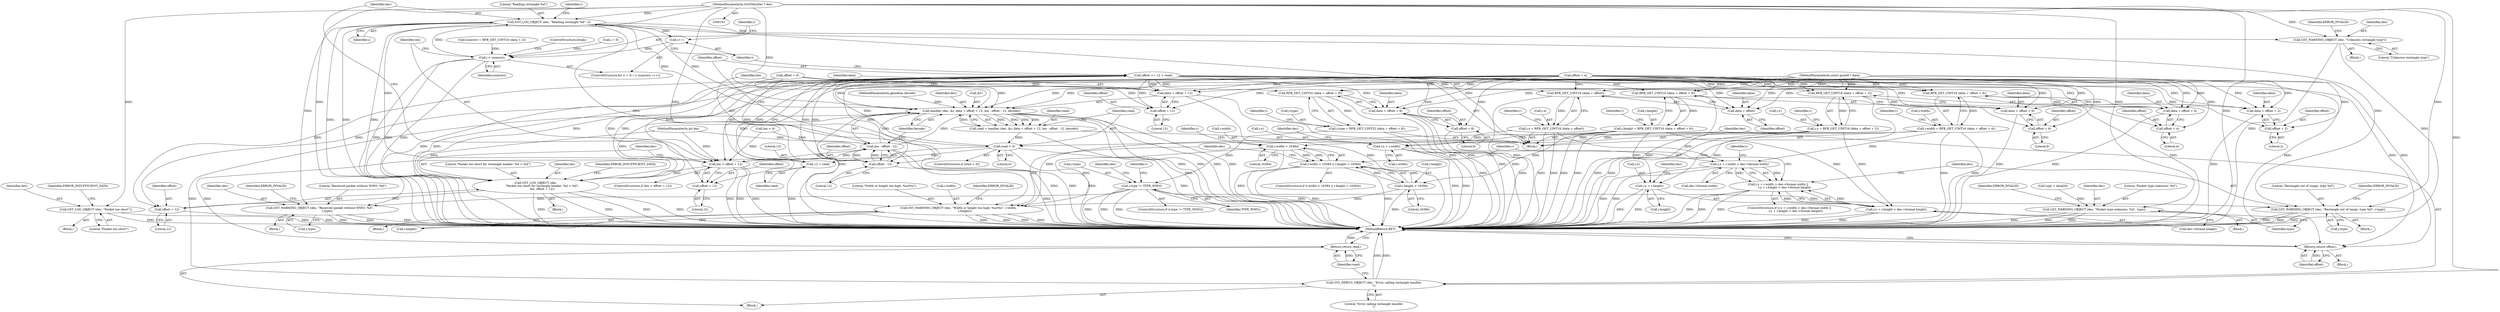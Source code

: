 digraph "0_gstreamer_4cb1bcf1422bbcd79c0f683edb7ee85e3f7a31fe@pointer" {
"1000102" [label="(MethodParameterIn,GstVMncDec * dec)"];
"1000117" [label="(Call,GST_LOG_OBJECT (dec, \"Packet too short\"))"];
"1000163" [label="(Call,GST_LOG_OBJECT (dec,\n              \"Packet too short for rectangle header: %d < %d\",\n              len, offset + 12))"];
"1000172" [label="(Call,GST_LOG_OBJECT (dec, \"Reading rectangle %d\", i))"];
"1000151" [label="(Call,i++)"];
"1000148" [label="(Call,i < numrect)"];
"1000237" [label="(Call,GST_WARNING_OBJECT (dec, \"Received packet without WMVi: %d\",\n                r.type))"];
"1000274" [label="(Call,GST_WARNING_OBJECT (dec, \"Rectangle out of range, type %d\", r.type))"];
"1000296" [label="(Call,GST_WARNING_OBJECT (dec, \"Width or height too high: %ux%u\", r.width,\n              r.height))"];
"1000357" [label="(Call,GST_WARNING_OBJECT (dec, \"Unknown rectangle type\"))"];
"1000364" [label="(Call,handler (dec, &r, data + offset + 12, len - offset - 12, decode))"];
"1000362" [label="(Call,read = handler (dec, &r, data + offset + 12, len - offset - 12, decode))"];
"1000380" [label="(Call,read < 0)"];
"1000387" [label="(Return,return read;)"];
"1000389" [label="(Call,offset += 12 + read)"];
"1000157" [label="(Call,len < offset + 12)"];
"1000373" [label="(Call,len - offset - 12)"];
"1000159" [label="(Call,offset + 12)"];
"1000167" [label="(Call,offset + 12)"];
"1000180" [label="(Call,RFB_GET_UINT16 (data + offset))"];
"1000176" [label="(Call,r.x = RFB_GET_UINT16 (data + offset))"];
"1000247" [label="(Call,r.x + r.width > dec->format.width)"];
"1000246" [label="(Call,r.x + r.width > dec->format.width ||\n              r.y + r.height > dec->format.height)"];
"1000248" [label="(Call,r.x + r.width)"];
"1000181" [label="(Call,data + offset)"];
"1000188" [label="(Call,RFB_GET_UINT16 (data + offset + 2))"];
"1000184" [label="(Call,r.y = RFB_GET_UINT16 (data + offset + 2))"];
"1000260" [label="(Call,r.y + r.height > dec->format.height)"];
"1000261" [label="(Call,r.y + r.height)"];
"1000189" [label="(Call,data + offset + 2)"];
"1000191" [label="(Call,offset + 2)"];
"1000198" [label="(Call,RFB_GET_UINT16 (data + offset + 4))"];
"1000194" [label="(Call,r.width = RFB_GET_UINT16 (data + offset + 4))"];
"1000285" [label="(Call,r.width > 16384)"];
"1000284" [label="(Call,r.width > 16384 || r.height > 16384)"];
"1000199" [label="(Call,data + offset + 4)"];
"1000201" [label="(Call,offset + 4)"];
"1000208" [label="(Call,RFB_GET_UINT16 (data + offset + 6))"];
"1000204" [label="(Call,r.height = RFB_GET_UINT16 (data + offset + 6))"];
"1000290" [label="(Call,r.height > 16384)"];
"1000209" [label="(Call,data + offset + 6)"];
"1000211" [label="(Call,offset + 6)"];
"1000218" [label="(Call,RFB_GET_UINT32 (data + offset + 8))"];
"1000214" [label="(Call,r.type = RFB_GET_UINT32 (data + offset + 8))"];
"1000225" [label="(Call,r.type != TYPE_WMVi)"];
"1000219" [label="(Call,data + offset + 8)"];
"1000221" [label="(Call,offset + 8)"];
"1000368" [label="(Call,data + offset + 12)"];
"1000370" [label="(Call,offset + 12)"];
"1000375" [label="(Call,offset - 12)"];
"1000402" [label="(Return,return offset;)"];
"1000391" [label="(Call,12 + read)"];
"1000384" [label="(Call,GST_DEBUG_OBJECT (dec, \"Error calling rectangle handler\n\"))"];
"1000396" [label="(Call,GST_WARNING_OBJECT (dec, \"Packet type unknown: %d\", type))"];
"1000249" [label="(Call,r.x)"];
"1000365" [label="(Identifier,dec)"];
"1000189" [label="(Call,data + offset + 2)"];
"1000265" [label="(Call,r.height)"];
"1000382" [label="(Literal,0)"];
"1000109" [label="(Call,offset = 0)"];
"1000274" [label="(Call,GST_WARNING_OBJECT (dec, \"Rectangle out of range, type %d\", r.type))"];
"1000391" [label="(Call,12 + read)"];
"1000117" [label="(Call,GST_LOG_OBJECT (dec, \"Packet too short\"))"];
"1000401" [label="(Identifier,ERROR_INVALID)"];
"1000199" [label="(Call,data + offset + 4)"];
"1000298" [label="(Literal,\"Width or height too high: %ux%u\")"];
"1000375" [label="(Call,offset - 12)"];
"1000295" [label="(Block,)"];
"1000402" [label="(Return,return offset;)"];
"1000180" [label="(Call,RFB_GET_UINT16 (data + offset))"];
"1000286" [label="(Call,r.width)"];
"1000371" [label="(Identifier,offset)"];
"1000362" [label="(Call,read = handler (dec, &r, data + offset + 12, len - offset - 12, decode))"];
"1000363" [label="(Identifier,read)"];
"1000191" [label="(Call,offset + 2)"];
"1000376" [label="(Identifier,offset)"];
"1000176" [label="(Call,r.x = RFB_GET_UINT16 (data + offset))"];
"1000383" [label="(Block,)"];
"1000377" [label="(Literal,12)"];
"1000175" [label="(Identifier,i)"];
"1000161" [label="(Literal,12)"];
"1000158" [label="(Identifier,len)"];
"1000218" [label="(Call,RFB_GET_UINT32 (data + offset + 8))"];
"1000403" [label="(Identifier,offset)"];
"1000122" [label="(Call,type = data[0])"];
"1000103" [label="(MethodParameterIn,const guint8 * data)"];
"1000162" [label="(Block,)"];
"1000104" [label="(MethodParameterIn,int len)"];
"1000309" [label="(Identifier,r)"];
"1000153" [label="(Block,)"];
"1000188" [label="(Call,RFB_GET_UINT16 (data + offset + 2))"];
"1000290" [label="(Call,r.height > 16384)"];
"1000285" [label="(Call,r.width > 16384)"];
"1000361" [label="(Identifier,ERROR_INVALID)"];
"1000116" [label="(Block,)"];
"1000226" [label="(Call,r.type)"];
"1000206" [label="(Identifier,r)"];
"1000277" [label="(Call,r.type)"];
"1000102" [label="(MethodParameterIn,GstVMncDec * dec)"];
"1000204" [label="(Call,r.height = RFB_GET_UINT16 (data + offset + 6))"];
"1000302" [label="(Call,r.height)"];
"1000359" [label="(Literal,\"Unknown rectangle type\")"];
"1000182" [label="(Identifier,data)"];
"1000297" [label="(Identifier,dec)"];
"1000144" [label="(ControlStructure,for (i = 0; i < numrect; i++))"];
"1000275" [label="(Identifier,dec)"];
"1000212" [label="(Identifier,offset)"];
"1000205" [label="(Call,r.height)"];
"1000174" [label="(Literal,\"Reading rectangle %d\")"];
"1000236" [label="(Block,)"];
"1000311" [label="(Block,)"];
"1000118" [label="(Identifier,dec)"];
"1000178" [label="(Identifier,r)"];
"1000255" [label="(Call,dec->format.width)"];
"1000173" [label="(Identifier,dec)"];
"1000150" [label="(Identifier,numrect)"];
"1000389" [label="(Call,offset += 12 + read)"];
"1000370" [label="(Call,offset + 12)"];
"1000227" [label="(Identifier,r)"];
"1000200" [label="(Identifier,data)"];
"1000159" [label="(Call,offset + 12)"];
"1000366" [label="(Call,&r)"];
"1000216" [label="(Identifier,r)"];
"1000165" [label="(Literal,\"Packet too short for rectangle header: %d < %d\")"];
"1000246" [label="(Call,r.x + r.width > dec->format.width ||\n              r.y + r.height > dec->format.height)"];
"1000238" [label="(Identifier,dec)"];
"1000224" [label="(ControlStructure,if (r.type != TYPE_WMVi))"];
"1000172" [label="(Call,GST_LOG_OBJECT (dec, \"Reading rectangle %d\", i))"];
"1000222" [label="(Identifier,offset)"];
"1000201" [label="(Call,offset + 4)"];
"1000234" [label="(Identifier,dec)"];
"1000209" [label="(Call,data + offset + 6)"];
"1000357" [label="(Call,GST_WARNING_OBJECT (dec, \"Unknown rectangle type\"))"];
"1000393" [label="(Identifier,read)"];
"1000169" [label="(Literal,12)"];
"1000164" [label="(Identifier,dec)"];
"1000160" [label="(Identifier,offset)"];
"1000386" [label="(Literal,\"Error calling rectangle handler\n\")"];
"1000373" [label="(Call,len - offset - 12)"];
"1000105" [label="(MethodParameterIn,gboolean decode)"];
"1000292" [label="(Identifier,r)"];
"1000268" [label="(Call,dec->format.height)"];
"1000385" [label="(Identifier,dec)"];
"1000184" [label="(Call,r.y = RFB_GET_UINT16 (data + offset + 2))"];
"1000368" [label="(Call,data + offset + 12)"];
"1000244" [label="(Identifier,ERROR_INVALID)"];
"1000106" [label="(Block,)"];
"1000392" [label="(Literal,12)"];
"1000151" [label="(Call,i++)"];
"1000299" [label="(Call,r.width)"];
"1000237" [label="(Call,GST_WARNING_OBJECT (dec, \"Received packet without WMVi: %d\",\n                r.type))"];
"1000221" [label="(Call,offset + 8)"];
"1000166" [label="(Identifier,len)"];
"1000380" [label="(Call,read < 0)"];
"1000270" [label="(Identifier,dec)"];
"1000240" [label="(Call,r.type)"];
"1000133" [label="(Call,numrect = RFB_GET_UINT16 (data + 2))"];
"1000113" [label="(Call,len < 4)"];
"1000396" [label="(Call,GST_WARNING_OBJECT (dec, \"Packet type unknown: %d\", type))"];
"1000141" [label="(Call,offset = 4)"];
"1000193" [label="(Literal,2)"];
"1000276" [label="(Literal,\"Rectangle out of range, type %d\")"];
"1000379" [label="(ControlStructure,if (read < 0))"];
"1000387" [label="(Return,return read;)"];
"1000129" [label="(Block,)"];
"1000190" [label="(Identifier,data)"];
"1000186" [label="(Identifier,r)"];
"1000208" [label="(Call,RFB_GET_UINT16 (data + offset + 6))"];
"1000156" [label="(ControlStructure,if (len < offset + 12))"];
"1000257" [label="(Identifier,dec)"];
"1000211" [label="(Call,offset + 6)"];
"1000263" [label="(Identifier,r)"];
"1000294" [label="(Literal,16384)"];
"1000198" [label="(Call,RFB_GET_UINT16 (data + offset + 4))"];
"1000239" [label="(Literal,\"Received packet without WMVi: %d\")"];
"1000192" [label="(Identifier,offset)"];
"1000183" [label="(Identifier,offset)"];
"1000195" [label="(Call,r.width)"];
"1000210" [label="(Identifier,data)"];
"1000364" [label="(Call,handler (dec, &r, data + offset + 12, len - offset - 12, decode))"];
"1000185" [label="(Call,r.y)"];
"1000214" [label="(Call,r.type = RFB_GET_UINT32 (data + offset + 8))"];
"1000203" [label="(Literal,4)"];
"1000177" [label="(Call,r.x)"];
"1000252" [label="(Call,r.width)"];
"1000296" [label="(Call,GST_WARNING_OBJECT (dec, \"Width or height too high: %ux%u\", r.width,\n              r.height))"];
"1000397" [label="(Identifier,dec)"];
"1000171" [label="(Identifier,ERROR_INSUFFICIENT_DATA)"];
"1000202" [label="(Identifier,offset)"];
"1000248" [label="(Call,r.x + r.width)"];
"1000399" [label="(Identifier,type)"];
"1000247" [label="(Call,r.x + r.width > dec->format.width)"];
"1000283" [label="(ControlStructure,if (r.width > 16384 || r.height > 16384))"];
"1000394" [label="(ControlStructure,break;)"];
"1000220" [label="(Identifier,data)"];
"1000219" [label="(Call,data + offset + 8)"];
"1000145" [label="(Call,i = 0)"];
"1000291" [label="(Call,r.height)"];
"1000163" [label="(Call,GST_LOG_OBJECT (dec,\n              \"Packet too short for rectangle header: %d < %d\",\n              len, offset + 12))"];
"1000223" [label="(Literal,8)"];
"1000157" [label="(Call,len < offset + 12)"];
"1000167" [label="(Call,offset + 12)"];
"1000194" [label="(Call,r.width = RFB_GET_UINT16 (data + offset + 4))"];
"1000196" [label="(Identifier,r)"];
"1000225" [label="(Call,r.type != TYPE_WMVi)"];
"1000369" [label="(Identifier,data)"];
"1000119" [label="(Literal,\"Packet too short\")"];
"1000284" [label="(Call,r.width > 16384 || r.height > 16384)"];
"1000213" [label="(Literal,6)"];
"1000260" [label="(Call,r.y + r.height > dec->format.height)"];
"1000388" [label="(Identifier,read)"];
"1000168" [label="(Identifier,offset)"];
"1000152" [label="(Identifier,i)"];
"1000262" [label="(Call,r.y)"];
"1000281" [label="(Identifier,ERROR_INVALID)"];
"1000390" [label="(Identifier,offset)"];
"1000398" [label="(Literal,\"Packet type unknown: %d\")"];
"1000306" [label="(Identifier,ERROR_INVALID)"];
"1000149" [label="(Identifier,i)"];
"1000287" [label="(Identifier,r)"];
"1000273" [label="(Block,)"];
"1000378" [label="(Identifier,decode)"];
"1000358" [label="(Identifier,dec)"];
"1000289" [label="(Literal,16384)"];
"1000372" [label="(Literal,12)"];
"1000181" [label="(Call,data + offset)"];
"1000404" [label="(MethodReturn,RET)"];
"1000381" [label="(Identifier,read)"];
"1000245" [label="(ControlStructure,if (r.x + r.width > dec->format.width ||\n              r.y + r.height > dec->format.height))"];
"1000384" [label="(Call,GST_DEBUG_OBJECT (dec, \"Error calling rectangle handler\n\"))"];
"1000261" [label="(Call,r.y + r.height)"];
"1000148" [label="(Call,i < numrect)"];
"1000215" [label="(Call,r.type)"];
"1000229" [label="(Identifier,TYPE_WMVi)"];
"1000374" [label="(Identifier,len)"];
"1000121" [label="(Identifier,ERROR_INSUFFICIENT_DATA)"];
"1000102" -> "1000101"  [label="AST: "];
"1000102" -> "1000404"  [label="DDG: "];
"1000102" -> "1000117"  [label="DDG: "];
"1000102" -> "1000163"  [label="DDG: "];
"1000102" -> "1000172"  [label="DDG: "];
"1000102" -> "1000237"  [label="DDG: "];
"1000102" -> "1000274"  [label="DDG: "];
"1000102" -> "1000296"  [label="DDG: "];
"1000102" -> "1000357"  [label="DDG: "];
"1000102" -> "1000364"  [label="DDG: "];
"1000102" -> "1000384"  [label="DDG: "];
"1000102" -> "1000396"  [label="DDG: "];
"1000117" -> "1000116"  [label="AST: "];
"1000117" -> "1000119"  [label="CFG: "];
"1000118" -> "1000117"  [label="AST: "];
"1000119" -> "1000117"  [label="AST: "];
"1000121" -> "1000117"  [label="CFG: "];
"1000117" -> "1000404"  [label="DDG: "];
"1000117" -> "1000404"  [label="DDG: "];
"1000163" -> "1000162"  [label="AST: "];
"1000163" -> "1000167"  [label="CFG: "];
"1000164" -> "1000163"  [label="AST: "];
"1000165" -> "1000163"  [label="AST: "];
"1000166" -> "1000163"  [label="AST: "];
"1000167" -> "1000163"  [label="AST: "];
"1000171" -> "1000163"  [label="CFG: "];
"1000163" -> "1000404"  [label="DDG: "];
"1000163" -> "1000404"  [label="DDG: "];
"1000163" -> "1000404"  [label="DDG: "];
"1000163" -> "1000404"  [label="DDG: "];
"1000364" -> "1000163"  [label="DDG: "];
"1000157" -> "1000163"  [label="DDG: "];
"1000104" -> "1000163"  [label="DDG: "];
"1000141" -> "1000163"  [label="DDG: "];
"1000389" -> "1000163"  [label="DDG: "];
"1000172" -> "1000153"  [label="AST: "];
"1000172" -> "1000175"  [label="CFG: "];
"1000173" -> "1000172"  [label="AST: "];
"1000174" -> "1000172"  [label="AST: "];
"1000175" -> "1000172"  [label="AST: "];
"1000178" -> "1000172"  [label="CFG: "];
"1000172" -> "1000404"  [label="DDG: "];
"1000172" -> "1000404"  [label="DDG: "];
"1000172" -> "1000404"  [label="DDG: "];
"1000172" -> "1000151"  [label="DDG: "];
"1000364" -> "1000172"  [label="DDG: "];
"1000148" -> "1000172"  [label="DDG: "];
"1000172" -> "1000237"  [label="DDG: "];
"1000172" -> "1000274"  [label="DDG: "];
"1000172" -> "1000296"  [label="DDG: "];
"1000172" -> "1000357"  [label="DDG: "];
"1000172" -> "1000364"  [label="DDG: "];
"1000151" -> "1000144"  [label="AST: "];
"1000151" -> "1000152"  [label="CFG: "];
"1000152" -> "1000151"  [label="AST: "];
"1000149" -> "1000151"  [label="CFG: "];
"1000151" -> "1000148"  [label="DDG: "];
"1000148" -> "1000144"  [label="AST: "];
"1000148" -> "1000150"  [label="CFG: "];
"1000149" -> "1000148"  [label="AST: "];
"1000150" -> "1000148"  [label="AST: "];
"1000158" -> "1000148"  [label="CFG: "];
"1000394" -> "1000148"  [label="CFG: "];
"1000148" -> "1000404"  [label="DDG: "];
"1000148" -> "1000404"  [label="DDG: "];
"1000148" -> "1000404"  [label="DDG: "];
"1000145" -> "1000148"  [label="DDG: "];
"1000133" -> "1000148"  [label="DDG: "];
"1000237" -> "1000236"  [label="AST: "];
"1000237" -> "1000240"  [label="CFG: "];
"1000238" -> "1000237"  [label="AST: "];
"1000239" -> "1000237"  [label="AST: "];
"1000240" -> "1000237"  [label="AST: "];
"1000244" -> "1000237"  [label="CFG: "];
"1000237" -> "1000404"  [label="DDG: "];
"1000237" -> "1000404"  [label="DDG: "];
"1000237" -> "1000404"  [label="DDG: "];
"1000225" -> "1000237"  [label="DDG: "];
"1000274" -> "1000273"  [label="AST: "];
"1000274" -> "1000277"  [label="CFG: "];
"1000275" -> "1000274"  [label="AST: "];
"1000276" -> "1000274"  [label="AST: "];
"1000277" -> "1000274"  [label="AST: "];
"1000281" -> "1000274"  [label="CFG: "];
"1000274" -> "1000404"  [label="DDG: "];
"1000274" -> "1000404"  [label="DDG: "];
"1000274" -> "1000404"  [label="DDG: "];
"1000225" -> "1000274"  [label="DDG: "];
"1000296" -> "1000295"  [label="AST: "];
"1000296" -> "1000302"  [label="CFG: "];
"1000297" -> "1000296"  [label="AST: "];
"1000298" -> "1000296"  [label="AST: "];
"1000299" -> "1000296"  [label="AST: "];
"1000302" -> "1000296"  [label="AST: "];
"1000306" -> "1000296"  [label="CFG: "];
"1000296" -> "1000404"  [label="DDG: "];
"1000296" -> "1000404"  [label="DDG: "];
"1000296" -> "1000404"  [label="DDG: "];
"1000296" -> "1000404"  [label="DDG: "];
"1000285" -> "1000296"  [label="DDG: "];
"1000290" -> "1000296"  [label="DDG: "];
"1000204" -> "1000296"  [label="DDG: "];
"1000357" -> "1000311"  [label="AST: "];
"1000357" -> "1000359"  [label="CFG: "];
"1000358" -> "1000357"  [label="AST: "];
"1000359" -> "1000357"  [label="AST: "];
"1000361" -> "1000357"  [label="CFG: "];
"1000357" -> "1000404"  [label="DDG: "];
"1000357" -> "1000404"  [label="DDG: "];
"1000364" -> "1000362"  [label="AST: "];
"1000364" -> "1000378"  [label="CFG: "];
"1000365" -> "1000364"  [label="AST: "];
"1000366" -> "1000364"  [label="AST: "];
"1000368" -> "1000364"  [label="AST: "];
"1000373" -> "1000364"  [label="AST: "];
"1000378" -> "1000364"  [label="AST: "];
"1000362" -> "1000364"  [label="CFG: "];
"1000364" -> "1000404"  [label="DDG: "];
"1000364" -> "1000404"  [label="DDG: "];
"1000364" -> "1000404"  [label="DDG: "];
"1000364" -> "1000404"  [label="DDG: "];
"1000364" -> "1000404"  [label="DDG: "];
"1000364" -> "1000362"  [label="DDG: "];
"1000364" -> "1000362"  [label="DDG: "];
"1000364" -> "1000362"  [label="DDG: "];
"1000364" -> "1000362"  [label="DDG: "];
"1000364" -> "1000362"  [label="DDG: "];
"1000103" -> "1000364"  [label="DDG: "];
"1000109" -> "1000364"  [label="DDG: "];
"1000141" -> "1000364"  [label="DDG: "];
"1000389" -> "1000364"  [label="DDG: "];
"1000373" -> "1000364"  [label="DDG: "];
"1000373" -> "1000364"  [label="DDG: "];
"1000105" -> "1000364"  [label="DDG: "];
"1000364" -> "1000384"  [label="DDG: "];
"1000362" -> "1000153"  [label="AST: "];
"1000363" -> "1000362"  [label="AST: "];
"1000381" -> "1000362"  [label="CFG: "];
"1000362" -> "1000404"  [label="DDG: "];
"1000362" -> "1000380"  [label="DDG: "];
"1000380" -> "1000379"  [label="AST: "];
"1000380" -> "1000382"  [label="CFG: "];
"1000381" -> "1000380"  [label="AST: "];
"1000382" -> "1000380"  [label="AST: "];
"1000385" -> "1000380"  [label="CFG: "];
"1000390" -> "1000380"  [label="CFG: "];
"1000380" -> "1000404"  [label="DDG: "];
"1000380" -> "1000404"  [label="DDG: "];
"1000380" -> "1000387"  [label="DDG: "];
"1000380" -> "1000389"  [label="DDG: "];
"1000380" -> "1000391"  [label="DDG: "];
"1000387" -> "1000383"  [label="AST: "];
"1000387" -> "1000388"  [label="CFG: "];
"1000388" -> "1000387"  [label="AST: "];
"1000404" -> "1000387"  [label="CFG: "];
"1000387" -> "1000404"  [label="DDG: "];
"1000388" -> "1000387"  [label="DDG: "];
"1000389" -> "1000153"  [label="AST: "];
"1000389" -> "1000391"  [label="CFG: "];
"1000390" -> "1000389"  [label="AST: "];
"1000391" -> "1000389"  [label="AST: "];
"1000152" -> "1000389"  [label="CFG: "];
"1000389" -> "1000404"  [label="DDG: "];
"1000389" -> "1000404"  [label="DDG: "];
"1000389" -> "1000157"  [label="DDG: "];
"1000389" -> "1000159"  [label="DDG: "];
"1000389" -> "1000167"  [label="DDG: "];
"1000389" -> "1000180"  [label="DDG: "];
"1000389" -> "1000181"  [label="DDG: "];
"1000389" -> "1000188"  [label="DDG: "];
"1000389" -> "1000189"  [label="DDG: "];
"1000389" -> "1000191"  [label="DDG: "];
"1000389" -> "1000198"  [label="DDG: "];
"1000389" -> "1000199"  [label="DDG: "];
"1000389" -> "1000201"  [label="DDG: "];
"1000389" -> "1000208"  [label="DDG: "];
"1000389" -> "1000209"  [label="DDG: "];
"1000389" -> "1000211"  [label="DDG: "];
"1000389" -> "1000218"  [label="DDG: "];
"1000389" -> "1000219"  [label="DDG: "];
"1000389" -> "1000221"  [label="DDG: "];
"1000389" -> "1000368"  [label="DDG: "];
"1000389" -> "1000370"  [label="DDG: "];
"1000389" -> "1000375"  [label="DDG: "];
"1000375" -> "1000389"  [label="DDG: "];
"1000389" -> "1000402"  [label="DDG: "];
"1000157" -> "1000156"  [label="AST: "];
"1000157" -> "1000159"  [label="CFG: "];
"1000158" -> "1000157"  [label="AST: "];
"1000159" -> "1000157"  [label="AST: "];
"1000164" -> "1000157"  [label="CFG: "];
"1000173" -> "1000157"  [label="CFG: "];
"1000157" -> "1000404"  [label="DDG: "];
"1000157" -> "1000404"  [label="DDG: "];
"1000157" -> "1000404"  [label="DDG: "];
"1000113" -> "1000157"  [label="DDG: "];
"1000373" -> "1000157"  [label="DDG: "];
"1000104" -> "1000157"  [label="DDG: "];
"1000141" -> "1000157"  [label="DDG: "];
"1000157" -> "1000373"  [label="DDG: "];
"1000373" -> "1000375"  [label="CFG: "];
"1000374" -> "1000373"  [label="AST: "];
"1000375" -> "1000373"  [label="AST: "];
"1000378" -> "1000373"  [label="CFG: "];
"1000373" -> "1000404"  [label="DDG: "];
"1000373" -> "1000404"  [label="DDG: "];
"1000113" -> "1000373"  [label="DDG: "];
"1000104" -> "1000373"  [label="DDG: "];
"1000375" -> "1000373"  [label="DDG: "];
"1000375" -> "1000373"  [label="DDG: "];
"1000159" -> "1000161"  [label="CFG: "];
"1000160" -> "1000159"  [label="AST: "];
"1000161" -> "1000159"  [label="AST: "];
"1000141" -> "1000159"  [label="DDG: "];
"1000167" -> "1000169"  [label="CFG: "];
"1000168" -> "1000167"  [label="AST: "];
"1000169" -> "1000167"  [label="AST: "];
"1000167" -> "1000404"  [label="DDG: "];
"1000141" -> "1000167"  [label="DDG: "];
"1000180" -> "1000176"  [label="AST: "];
"1000180" -> "1000181"  [label="CFG: "];
"1000181" -> "1000180"  [label="AST: "];
"1000176" -> "1000180"  [label="CFG: "];
"1000180" -> "1000404"  [label="DDG: "];
"1000180" -> "1000176"  [label="DDG: "];
"1000103" -> "1000180"  [label="DDG: "];
"1000141" -> "1000180"  [label="DDG: "];
"1000176" -> "1000153"  [label="AST: "];
"1000177" -> "1000176"  [label="AST: "];
"1000186" -> "1000176"  [label="CFG: "];
"1000176" -> "1000404"  [label="DDG: "];
"1000176" -> "1000404"  [label="DDG: "];
"1000176" -> "1000247"  [label="DDG: "];
"1000176" -> "1000248"  [label="DDG: "];
"1000247" -> "1000246"  [label="AST: "];
"1000247" -> "1000255"  [label="CFG: "];
"1000248" -> "1000247"  [label="AST: "];
"1000255" -> "1000247"  [label="AST: "];
"1000263" -> "1000247"  [label="CFG: "];
"1000246" -> "1000247"  [label="CFG: "];
"1000247" -> "1000404"  [label="DDG: "];
"1000247" -> "1000404"  [label="DDG: "];
"1000247" -> "1000246"  [label="DDG: "];
"1000247" -> "1000246"  [label="DDG: "];
"1000194" -> "1000247"  [label="DDG: "];
"1000246" -> "1000245"  [label="AST: "];
"1000246" -> "1000260"  [label="CFG: "];
"1000260" -> "1000246"  [label="AST: "];
"1000275" -> "1000246"  [label="CFG: "];
"1000309" -> "1000246"  [label="CFG: "];
"1000246" -> "1000404"  [label="DDG: "];
"1000246" -> "1000404"  [label="DDG: "];
"1000246" -> "1000404"  [label="DDG: "];
"1000260" -> "1000246"  [label="DDG: "];
"1000260" -> "1000246"  [label="DDG: "];
"1000248" -> "1000252"  [label="CFG: "];
"1000249" -> "1000248"  [label="AST: "];
"1000252" -> "1000248"  [label="AST: "];
"1000257" -> "1000248"  [label="CFG: "];
"1000248" -> "1000404"  [label="DDG: "];
"1000248" -> "1000404"  [label="DDG: "];
"1000194" -> "1000248"  [label="DDG: "];
"1000181" -> "1000183"  [label="CFG: "];
"1000182" -> "1000181"  [label="AST: "];
"1000183" -> "1000181"  [label="AST: "];
"1000103" -> "1000181"  [label="DDG: "];
"1000141" -> "1000181"  [label="DDG: "];
"1000188" -> "1000184"  [label="AST: "];
"1000188" -> "1000189"  [label="CFG: "];
"1000189" -> "1000188"  [label="AST: "];
"1000184" -> "1000188"  [label="CFG: "];
"1000188" -> "1000404"  [label="DDG: "];
"1000188" -> "1000184"  [label="DDG: "];
"1000103" -> "1000188"  [label="DDG: "];
"1000141" -> "1000188"  [label="DDG: "];
"1000184" -> "1000153"  [label="AST: "];
"1000185" -> "1000184"  [label="AST: "];
"1000196" -> "1000184"  [label="CFG: "];
"1000184" -> "1000404"  [label="DDG: "];
"1000184" -> "1000404"  [label="DDG: "];
"1000184" -> "1000260"  [label="DDG: "];
"1000184" -> "1000261"  [label="DDG: "];
"1000260" -> "1000268"  [label="CFG: "];
"1000261" -> "1000260"  [label="AST: "];
"1000268" -> "1000260"  [label="AST: "];
"1000260" -> "1000404"  [label="DDG: "];
"1000260" -> "1000404"  [label="DDG: "];
"1000204" -> "1000260"  [label="DDG: "];
"1000261" -> "1000265"  [label="CFG: "];
"1000262" -> "1000261"  [label="AST: "];
"1000265" -> "1000261"  [label="AST: "];
"1000270" -> "1000261"  [label="CFG: "];
"1000261" -> "1000404"  [label="DDG: "];
"1000261" -> "1000404"  [label="DDG: "];
"1000204" -> "1000261"  [label="DDG: "];
"1000189" -> "1000191"  [label="CFG: "];
"1000190" -> "1000189"  [label="AST: "];
"1000191" -> "1000189"  [label="AST: "];
"1000189" -> "1000404"  [label="DDG: "];
"1000103" -> "1000189"  [label="DDG: "];
"1000141" -> "1000189"  [label="DDG: "];
"1000191" -> "1000193"  [label="CFG: "];
"1000192" -> "1000191"  [label="AST: "];
"1000193" -> "1000191"  [label="AST: "];
"1000141" -> "1000191"  [label="DDG: "];
"1000198" -> "1000194"  [label="AST: "];
"1000198" -> "1000199"  [label="CFG: "];
"1000199" -> "1000198"  [label="AST: "];
"1000194" -> "1000198"  [label="CFG: "];
"1000198" -> "1000404"  [label="DDG: "];
"1000198" -> "1000194"  [label="DDG: "];
"1000103" -> "1000198"  [label="DDG: "];
"1000141" -> "1000198"  [label="DDG: "];
"1000194" -> "1000153"  [label="AST: "];
"1000195" -> "1000194"  [label="AST: "];
"1000206" -> "1000194"  [label="CFG: "];
"1000194" -> "1000404"  [label="DDG: "];
"1000194" -> "1000404"  [label="DDG: "];
"1000194" -> "1000285"  [label="DDG: "];
"1000285" -> "1000284"  [label="AST: "];
"1000285" -> "1000289"  [label="CFG: "];
"1000286" -> "1000285"  [label="AST: "];
"1000289" -> "1000285"  [label="AST: "];
"1000292" -> "1000285"  [label="CFG: "];
"1000284" -> "1000285"  [label="CFG: "];
"1000285" -> "1000404"  [label="DDG: "];
"1000285" -> "1000284"  [label="DDG: "];
"1000285" -> "1000284"  [label="DDG: "];
"1000284" -> "1000283"  [label="AST: "];
"1000284" -> "1000290"  [label="CFG: "];
"1000290" -> "1000284"  [label="AST: "];
"1000297" -> "1000284"  [label="CFG: "];
"1000309" -> "1000284"  [label="CFG: "];
"1000284" -> "1000404"  [label="DDG: "];
"1000284" -> "1000404"  [label="DDG: "];
"1000284" -> "1000404"  [label="DDG: "];
"1000290" -> "1000284"  [label="DDG: "];
"1000290" -> "1000284"  [label="DDG: "];
"1000199" -> "1000201"  [label="CFG: "];
"1000200" -> "1000199"  [label="AST: "];
"1000201" -> "1000199"  [label="AST: "];
"1000199" -> "1000404"  [label="DDG: "];
"1000103" -> "1000199"  [label="DDG: "];
"1000141" -> "1000199"  [label="DDG: "];
"1000201" -> "1000203"  [label="CFG: "];
"1000202" -> "1000201"  [label="AST: "];
"1000203" -> "1000201"  [label="AST: "];
"1000141" -> "1000201"  [label="DDG: "];
"1000208" -> "1000204"  [label="AST: "];
"1000208" -> "1000209"  [label="CFG: "];
"1000209" -> "1000208"  [label="AST: "];
"1000204" -> "1000208"  [label="CFG: "];
"1000208" -> "1000404"  [label="DDG: "];
"1000208" -> "1000204"  [label="DDG: "];
"1000103" -> "1000208"  [label="DDG: "];
"1000141" -> "1000208"  [label="DDG: "];
"1000204" -> "1000153"  [label="AST: "];
"1000205" -> "1000204"  [label="AST: "];
"1000216" -> "1000204"  [label="CFG: "];
"1000204" -> "1000404"  [label="DDG: "];
"1000204" -> "1000404"  [label="DDG: "];
"1000204" -> "1000290"  [label="DDG: "];
"1000290" -> "1000294"  [label="CFG: "];
"1000291" -> "1000290"  [label="AST: "];
"1000294" -> "1000290"  [label="AST: "];
"1000290" -> "1000404"  [label="DDG: "];
"1000209" -> "1000211"  [label="CFG: "];
"1000210" -> "1000209"  [label="AST: "];
"1000211" -> "1000209"  [label="AST: "];
"1000209" -> "1000404"  [label="DDG: "];
"1000103" -> "1000209"  [label="DDG: "];
"1000141" -> "1000209"  [label="DDG: "];
"1000211" -> "1000213"  [label="CFG: "];
"1000212" -> "1000211"  [label="AST: "];
"1000213" -> "1000211"  [label="AST: "];
"1000141" -> "1000211"  [label="DDG: "];
"1000218" -> "1000214"  [label="AST: "];
"1000218" -> "1000219"  [label="CFG: "];
"1000219" -> "1000218"  [label="AST: "];
"1000214" -> "1000218"  [label="CFG: "];
"1000218" -> "1000404"  [label="DDG: "];
"1000218" -> "1000214"  [label="DDG: "];
"1000103" -> "1000218"  [label="DDG: "];
"1000141" -> "1000218"  [label="DDG: "];
"1000214" -> "1000153"  [label="AST: "];
"1000215" -> "1000214"  [label="AST: "];
"1000227" -> "1000214"  [label="CFG: "];
"1000214" -> "1000404"  [label="DDG: "];
"1000214" -> "1000225"  [label="DDG: "];
"1000225" -> "1000224"  [label="AST: "];
"1000225" -> "1000229"  [label="CFG: "];
"1000226" -> "1000225"  [label="AST: "];
"1000229" -> "1000225"  [label="AST: "];
"1000234" -> "1000225"  [label="CFG: "];
"1000287" -> "1000225"  [label="CFG: "];
"1000225" -> "1000404"  [label="DDG: "];
"1000225" -> "1000404"  [label="DDG: "];
"1000225" -> "1000404"  [label="DDG: "];
"1000219" -> "1000221"  [label="CFG: "];
"1000220" -> "1000219"  [label="AST: "];
"1000221" -> "1000219"  [label="AST: "];
"1000219" -> "1000404"  [label="DDG: "];
"1000219" -> "1000404"  [label="DDG: "];
"1000103" -> "1000219"  [label="DDG: "];
"1000141" -> "1000219"  [label="DDG: "];
"1000221" -> "1000223"  [label="CFG: "];
"1000222" -> "1000221"  [label="AST: "];
"1000223" -> "1000221"  [label="AST: "];
"1000221" -> "1000404"  [label="DDG: "];
"1000141" -> "1000221"  [label="DDG: "];
"1000368" -> "1000370"  [label="CFG: "];
"1000369" -> "1000368"  [label="AST: "];
"1000370" -> "1000368"  [label="AST: "];
"1000374" -> "1000368"  [label="CFG: "];
"1000368" -> "1000404"  [label="DDG: "];
"1000368" -> "1000404"  [label="DDG: "];
"1000103" -> "1000368"  [label="DDG: "];
"1000109" -> "1000368"  [label="DDG: "];
"1000141" -> "1000368"  [label="DDG: "];
"1000370" -> "1000372"  [label="CFG: "];
"1000371" -> "1000370"  [label="AST: "];
"1000372" -> "1000370"  [label="AST: "];
"1000109" -> "1000370"  [label="DDG: "];
"1000141" -> "1000370"  [label="DDG: "];
"1000375" -> "1000377"  [label="CFG: "];
"1000376" -> "1000375"  [label="AST: "];
"1000377" -> "1000375"  [label="AST: "];
"1000375" -> "1000404"  [label="DDG: "];
"1000109" -> "1000375"  [label="DDG: "];
"1000141" -> "1000375"  [label="DDG: "];
"1000402" -> "1000106"  [label="AST: "];
"1000402" -> "1000403"  [label="CFG: "];
"1000403" -> "1000402"  [label="AST: "];
"1000404" -> "1000402"  [label="CFG: "];
"1000402" -> "1000404"  [label="DDG: "];
"1000403" -> "1000402"  [label="DDG: "];
"1000141" -> "1000402"  [label="DDG: "];
"1000109" -> "1000402"  [label="DDG: "];
"1000391" -> "1000393"  [label="CFG: "];
"1000392" -> "1000391"  [label="AST: "];
"1000393" -> "1000391"  [label="AST: "];
"1000391" -> "1000404"  [label="DDG: "];
"1000384" -> "1000383"  [label="AST: "];
"1000384" -> "1000386"  [label="CFG: "];
"1000385" -> "1000384"  [label="AST: "];
"1000386" -> "1000384"  [label="AST: "];
"1000388" -> "1000384"  [label="CFG: "];
"1000384" -> "1000404"  [label="DDG: "];
"1000384" -> "1000404"  [label="DDG: "];
"1000396" -> "1000129"  [label="AST: "];
"1000396" -> "1000399"  [label="CFG: "];
"1000397" -> "1000396"  [label="AST: "];
"1000398" -> "1000396"  [label="AST: "];
"1000399" -> "1000396"  [label="AST: "];
"1000401" -> "1000396"  [label="CFG: "];
"1000396" -> "1000404"  [label="DDG: "];
"1000396" -> "1000404"  [label="DDG: "];
"1000396" -> "1000404"  [label="DDG: "];
"1000122" -> "1000396"  [label="DDG: "];
}
